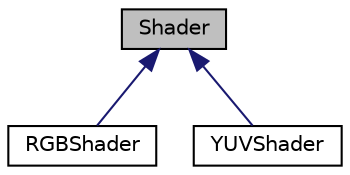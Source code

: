 digraph "Shader"
{
  edge [fontname="Helvetica",fontsize="10",labelfontname="Helvetica",labelfontsize="10"];
  node [fontname="Helvetica",fontsize="10",shape=record];
  Node0 [label="Shader",height=0.2,width=0.4,color="black", fillcolor="grey75", style="filled", fontcolor="black"];
  Node0 -> Node1 [dir="back",color="midnightblue",fontsize="10",style="solid",fontname="Helvetica"];
  Node1 [label="RGBShader",height=0.2,width=0.4,color="black", fillcolor="white", style="filled",URL="$classRGBShader.html"];
  Node0 -> Node2 [dir="back",color="midnightblue",fontsize="10",style="solid",fontname="Helvetica"];
  Node2 [label="YUVShader",height=0.2,width=0.4,color="black", fillcolor="white", style="filled",URL="$classYUVShader.html"];
}
